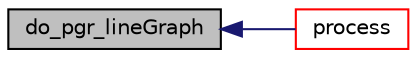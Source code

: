 digraph "do_pgr_lineGraph"
{
  edge [fontname="Helvetica",fontsize="10",labelfontname="Helvetica",labelfontsize="10"];
  node [fontname="Helvetica",fontsize="10",shape=record];
  rankdir="LR";
  Node16 [label="do_pgr_lineGraph",height=0.2,width=0.4,color="black", fillcolor="grey75", style="filled", fontcolor="black"];
  Node16 -> Node17 [dir="back",color="midnightblue",fontsize="10",style="solid",fontname="Helvetica"];
  Node17 [label="process",height=0.2,width=0.4,color="red", fillcolor="white", style="filled",URL="$lineGraph_8c.html#aae79206a87f425eac1a69395a884da14"];
}
